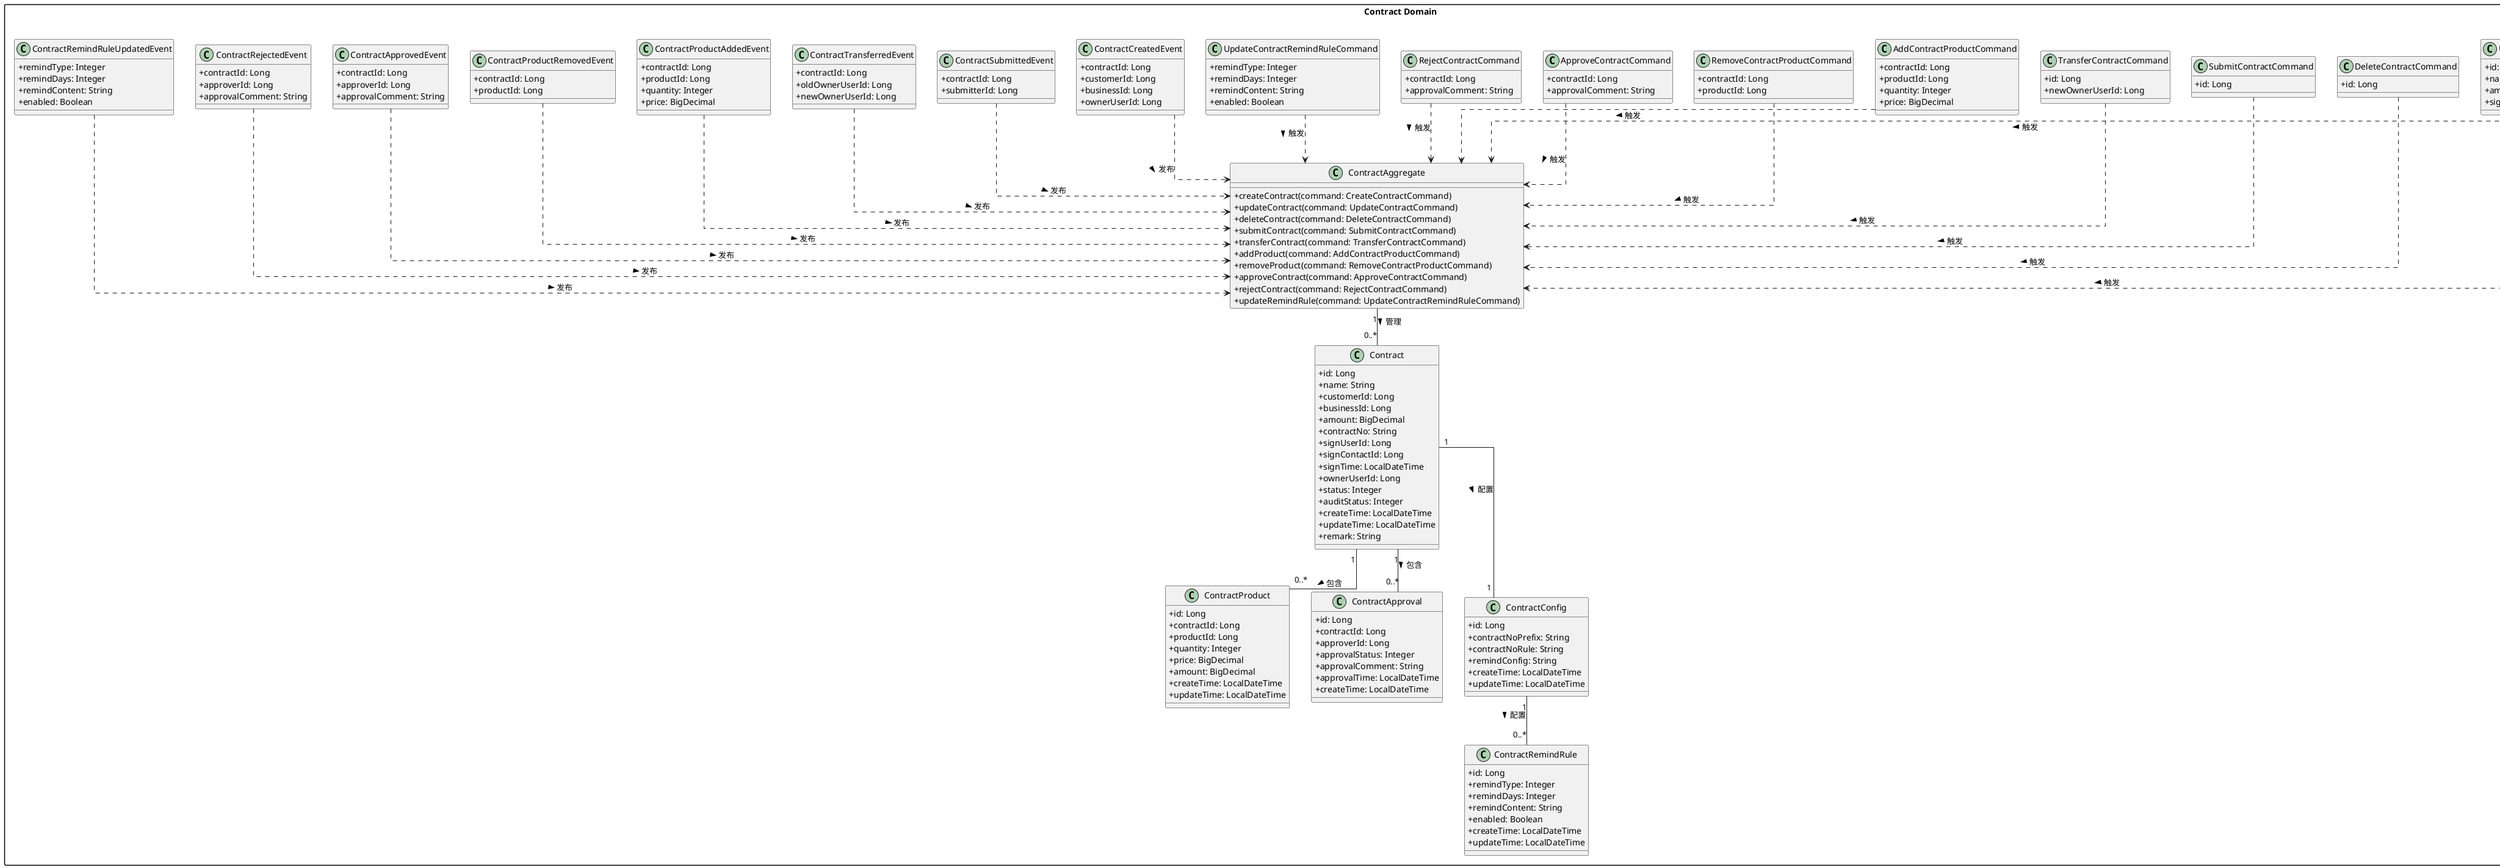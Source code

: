 @startuml Contract Aggregate

' 样式设置
skinparam classAttributeIconSize 0
skinparam packageStyle rectangle
skinparam linetype ortho

package "Contract Domain" {
    ' 聚合根
    class ContractAggregate {
        +createContract(command: CreateContractCommand)
        +updateContract(command: UpdateContractCommand)
        +deleteContract(command: DeleteContractCommand)
        +submitContract(command: SubmitContractCommand)
        +transferContract(command: TransferContractCommand)
        +addProduct(command: AddContractProductCommand)
        +removeProduct(command: RemoveContractProductCommand)
        +approveContract(command: ApproveContractCommand)
        +rejectContract(command: RejectContractCommand)
        +updateRemindRule(command: UpdateContractRemindRuleCommand)
    }

    ' 实体
    class Contract {
        +id: Long
        +name: String
        +customerId: Long
        +businessId: Long
        +amount: BigDecimal
        +contractNo: String
        +signUserId: Long
        +signContactId: Long
        +signTime: LocalDateTime
        +ownerUserId: Long
        +status: Integer
        +auditStatus: Integer
        +createTime: LocalDateTime
        +updateTime: LocalDateTime
        +remark: String
    }

    class ContractProduct {
        +id: Long
        +contractId: Long
        +productId: Long
        +quantity: Integer
        +price: BigDecimal
        +amount: BigDecimal
        +createTime: LocalDateTime
        +updateTime: LocalDateTime
    }

    class ContractApproval {
        +id: Long
        +contractId: Long
        +approverId: Long
        +approvalStatus: Integer
        +approvalComment: String
        +approvalTime: LocalDateTime
        +createTime: LocalDateTime
    }

    ' 值对象
    class ContractConfig {
        +id: Long
        +contractNoPrefix: String
        +contractNoRule: String
        +remindConfig: String
        +createTime: LocalDateTime
        +updateTime: LocalDateTime
    }

    class ContractRemindRule {
        +id: Long
        +remindType: Integer
        +remindDays: Integer
        +remindContent: String
        +enabled: Boolean
        +createTime: LocalDateTime
        +updateTime: LocalDateTime
    }

    ' 命令
    class CreateContractCommand {
        +name: String
        +customerId: Long
        +businessId: Long
        +amount: BigDecimal
        +ownerUserId: Long
        +products: List<ContractProductDTO>
    }

    class UpdateContractCommand {
        +id: Long
        +name: String
        +amount: BigDecimal
        +signTime: LocalDateTime
    }

    class DeleteContractCommand {
        +id: Long
    }

    class SubmitContractCommand {
        +id: Long
    }

    class TransferContractCommand {
        +id: Long
        +newOwnerUserId: Long
    }

    class AddContractProductCommand {
        +contractId: Long
        +productId: Long
        +quantity: Integer
        +price: BigDecimal
    }

    class RemoveContractProductCommand {
        +contractId: Long
        +productId: Long
    }

    class ApproveContractCommand {
        +contractId: Long
        +approvalComment: String
    }

    class RejectContractCommand {
        +contractId: Long
        +approvalComment: String
    }

    class UpdateContractRemindRuleCommand {
        +remindType: Integer
        +remindDays: Integer
        +remindContent: String
        +enabled: Boolean
    }

    ' 事件
    class ContractCreatedEvent {
        +contractId: Long
        +customerId: Long
        +businessId: Long
        +ownerUserId: Long
    }

    class ContractSubmittedEvent {
        +contractId: Long
        +submitterId: Long
    }

    class ContractTransferredEvent {
        +contractId: Long
        +oldOwnerUserId: Long
        +newOwnerUserId: Long
    }

    class ContractProductAddedEvent {
        +contractId: Long
        +productId: Long
        +quantity: Integer
        +price: BigDecimal
    }

    class ContractProductRemovedEvent {
        +contractId: Long
        +productId: Long
    }

    class ContractApprovedEvent {
        +contractId: Long
        +approverId: Long
        +approvalComment: String
    }

    class ContractRejectedEvent {
        +contractId: Long
        +approverId: Long
        +approvalComment: String
    }

    class ContractRemindRuleUpdatedEvent {
        +remindType: Integer
        +remindDays: Integer
        +remindContent: String
        +enabled: Boolean
    }
}

' 关系定义
ContractAggregate "1" -- "0..*" Contract : 管理 >
Contract "1" -- "1" ContractConfig : 配置 >
Contract "1" -- "0..*" ContractProduct : 包含 >
Contract "1" -- "0..*" ContractApproval : 包含 >
ContractConfig "1" -- "0..*" ContractRemindRule : 配置 >

' 命令与聚合根的关系
CreateContractCommand ..> ContractAggregate : 触发 >
UpdateContractCommand ..> ContractAggregate : 触发 >
DeleteContractCommand ..> ContractAggregate : 触发 >
SubmitContractCommand ..> ContractAggregate : 触发 >
TransferContractCommand ..> ContractAggregate : 触发 >
AddContractProductCommand ..> ContractAggregate : 触发 >
RemoveContractProductCommand ..> ContractAggregate : 触发 >
ApproveContractCommand ..> ContractAggregate : 触发 >
RejectContractCommand ..> ContractAggregate : 触发 >
UpdateContractRemindRuleCommand ..> ContractAggregate : 触发 >

' 事件与聚合根的关系
ContractCreatedEvent ..> ContractAggregate : 发布 >
ContractSubmittedEvent ..> ContractAggregate : 发布 >
ContractTransferredEvent ..> ContractAggregate : 发布 >
ContractProductAddedEvent ..> ContractAggregate : 发布 >
ContractProductRemovedEvent ..> ContractAggregate : 发布 >
ContractApprovedEvent ..> ContractAggregate : 发布 >
ContractRejectedEvent ..> ContractAggregate : 发布 >
ContractRemindRuleUpdatedEvent ..> ContractAggregate : 发布 >

@enduml 